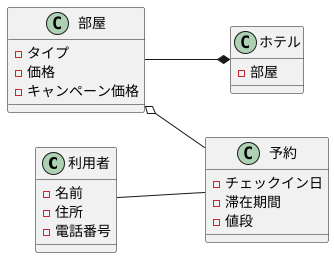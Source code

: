 @startuml
left to right direction
class 利用者{
- 名前
- 住所
- 電話番号
}

class ホテル {
- 部屋
}

class 部屋 {
- タイプ
- 価格
- キャンペーン価格
}

class 予約 {
- チェックイン日
- 滞在期間
- 値段
}

ホテル *-up- 部屋
利用者 -down- 予約
部屋 o-- 予約
@enduml